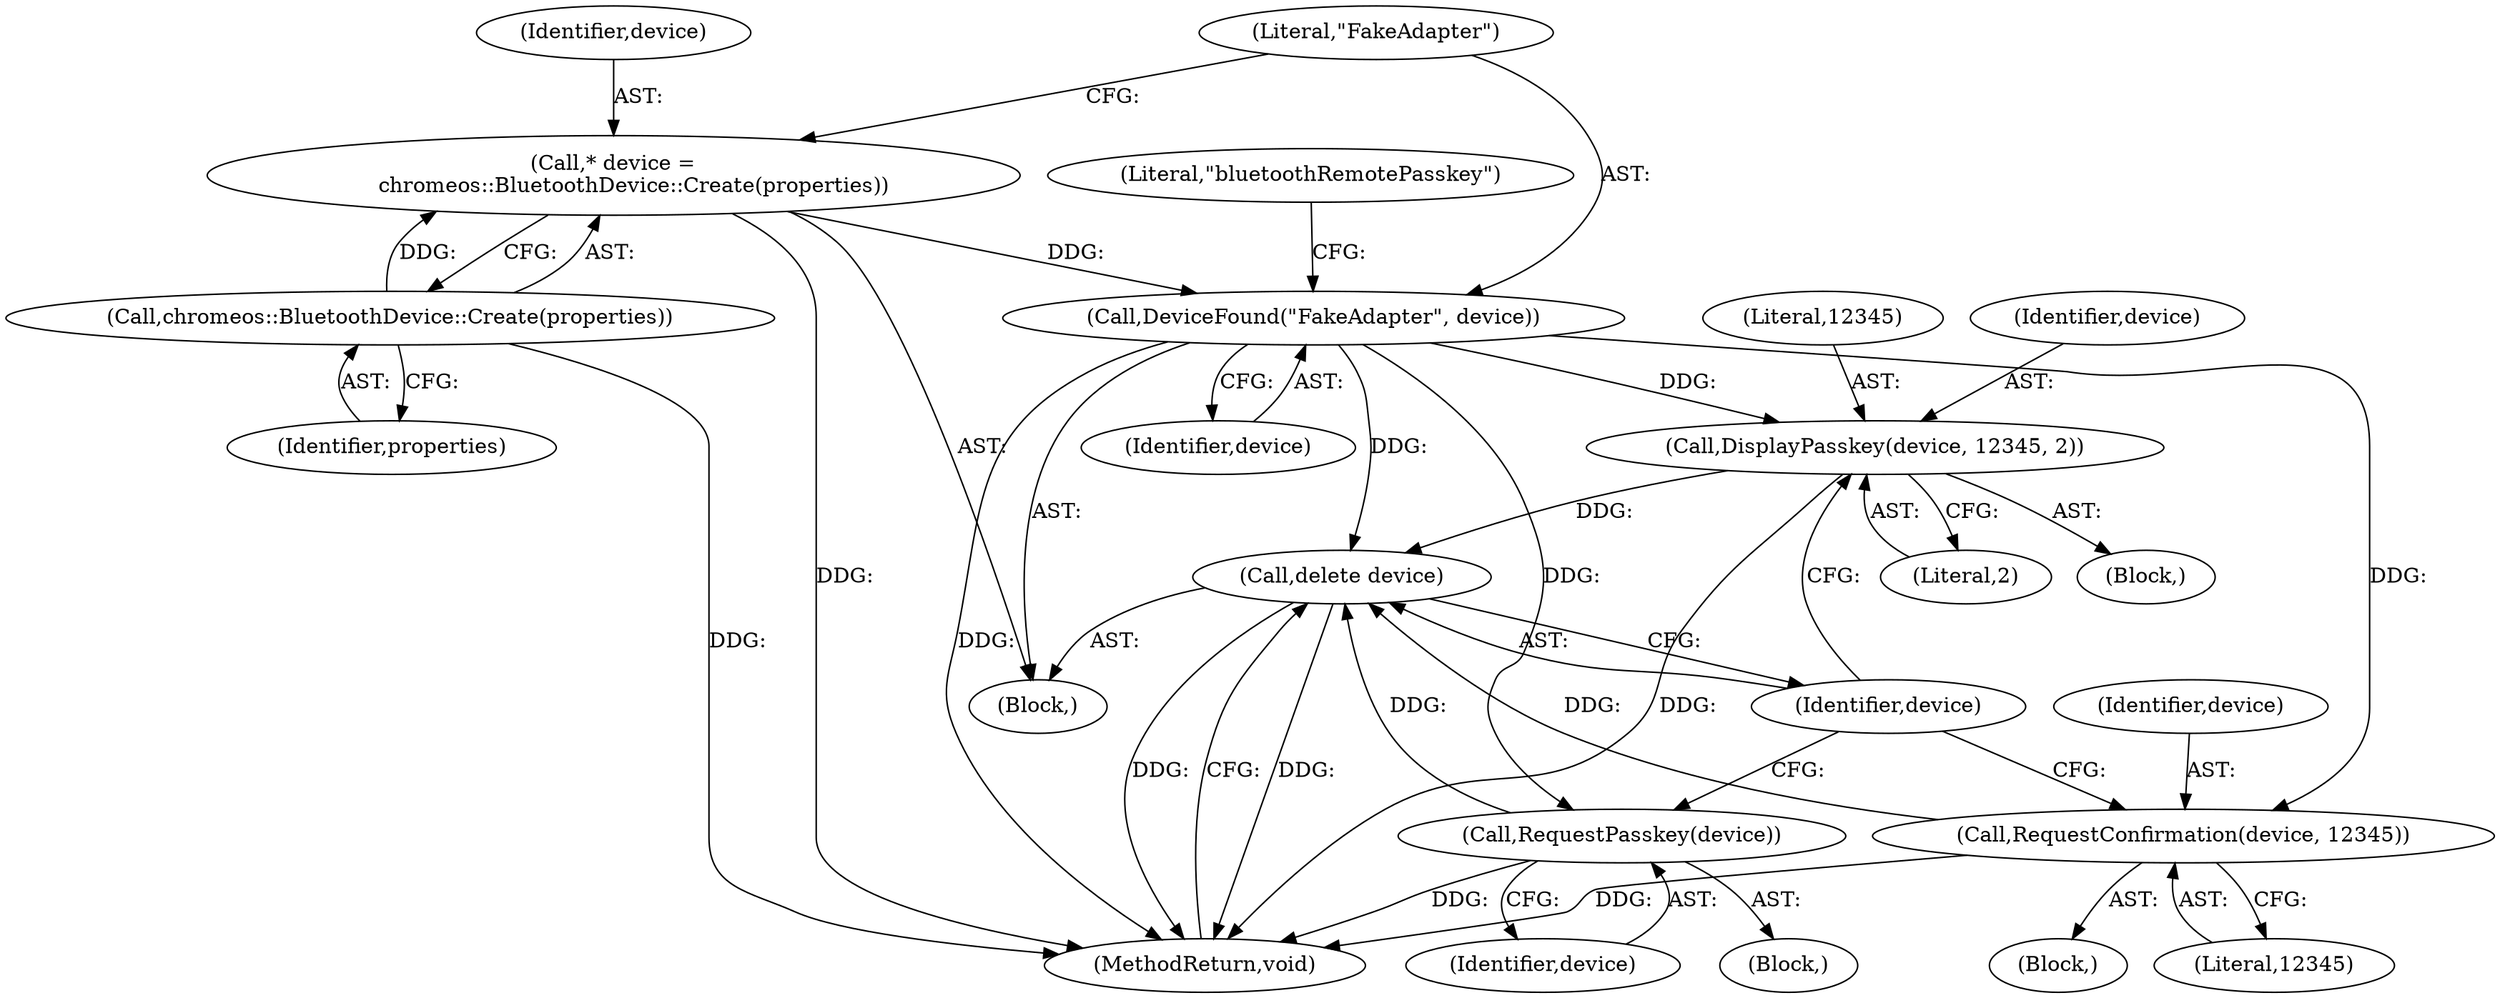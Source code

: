 digraph "0_Chrome_0a38f71865b63025dce4de1f8cca71979c48d14d_4@pointer" {
"1000128" [label="(Call,DeviceFound(\"FakeAdapter\", device))"];
"1000124" [label="(Call,* device =\n      chromeos::BluetoothDevice::Create(properties))"];
"1000126" [label="(Call,chromeos::BluetoothDevice::Create(properties))"];
"1000137" [label="(Call,DisplayPasskey(device, 12345, 2))"];
"1000160" [label="(Call,delete device)"];
"1000148" [label="(Call,RequestConfirmation(device, 12345))"];
"1000158" [label="(Call,RequestPasskey(device))"];
"1000157" [label="(Block,)"];
"1000162" [label="(MethodReturn,void)"];
"1000138" [label="(Identifier,device)"];
"1000140" [label="(Literal,2)"];
"1000103" [label="(Block,)"];
"1000136" [label="(Block,)"];
"1000161" [label="(Identifier,device)"];
"1000129" [label="(Literal,\"FakeAdapter\")"];
"1000150" [label="(Literal,12345)"];
"1000147" [label="(Block,)"];
"1000160" [label="(Call,delete device)"];
"1000134" [label="(Literal,\"bluetoothRemotePasskey\")"];
"1000149" [label="(Identifier,device)"];
"1000128" [label="(Call,DeviceFound(\"FakeAdapter\", device))"];
"1000126" [label="(Call,chromeos::BluetoothDevice::Create(properties))"];
"1000125" [label="(Identifier,device)"];
"1000158" [label="(Call,RequestPasskey(device))"];
"1000139" [label="(Literal,12345)"];
"1000137" [label="(Call,DisplayPasskey(device, 12345, 2))"];
"1000127" [label="(Identifier,properties)"];
"1000148" [label="(Call,RequestConfirmation(device, 12345))"];
"1000130" [label="(Identifier,device)"];
"1000159" [label="(Identifier,device)"];
"1000124" [label="(Call,* device =\n      chromeos::BluetoothDevice::Create(properties))"];
"1000128" -> "1000103"  [label="AST: "];
"1000128" -> "1000130"  [label="CFG: "];
"1000129" -> "1000128"  [label="AST: "];
"1000130" -> "1000128"  [label="AST: "];
"1000134" -> "1000128"  [label="CFG: "];
"1000128" -> "1000162"  [label="DDG: "];
"1000124" -> "1000128"  [label="DDG: "];
"1000128" -> "1000137"  [label="DDG: "];
"1000128" -> "1000148"  [label="DDG: "];
"1000128" -> "1000158"  [label="DDG: "];
"1000128" -> "1000160"  [label="DDG: "];
"1000124" -> "1000103"  [label="AST: "];
"1000124" -> "1000126"  [label="CFG: "];
"1000125" -> "1000124"  [label="AST: "];
"1000126" -> "1000124"  [label="AST: "];
"1000129" -> "1000124"  [label="CFG: "];
"1000124" -> "1000162"  [label="DDG: "];
"1000126" -> "1000124"  [label="DDG: "];
"1000126" -> "1000127"  [label="CFG: "];
"1000127" -> "1000126"  [label="AST: "];
"1000126" -> "1000162"  [label="DDG: "];
"1000137" -> "1000136"  [label="AST: "];
"1000137" -> "1000140"  [label="CFG: "];
"1000138" -> "1000137"  [label="AST: "];
"1000139" -> "1000137"  [label="AST: "];
"1000140" -> "1000137"  [label="AST: "];
"1000161" -> "1000137"  [label="CFG: "];
"1000137" -> "1000162"  [label="DDG: "];
"1000137" -> "1000160"  [label="DDG: "];
"1000160" -> "1000103"  [label="AST: "];
"1000160" -> "1000161"  [label="CFG: "];
"1000161" -> "1000160"  [label="AST: "];
"1000162" -> "1000160"  [label="CFG: "];
"1000160" -> "1000162"  [label="DDG: "];
"1000160" -> "1000162"  [label="DDG: "];
"1000158" -> "1000160"  [label="DDG: "];
"1000148" -> "1000160"  [label="DDG: "];
"1000148" -> "1000147"  [label="AST: "];
"1000148" -> "1000150"  [label="CFG: "];
"1000149" -> "1000148"  [label="AST: "];
"1000150" -> "1000148"  [label="AST: "];
"1000161" -> "1000148"  [label="CFG: "];
"1000148" -> "1000162"  [label="DDG: "];
"1000158" -> "1000157"  [label="AST: "];
"1000158" -> "1000159"  [label="CFG: "];
"1000159" -> "1000158"  [label="AST: "];
"1000161" -> "1000158"  [label="CFG: "];
"1000158" -> "1000162"  [label="DDG: "];
}
